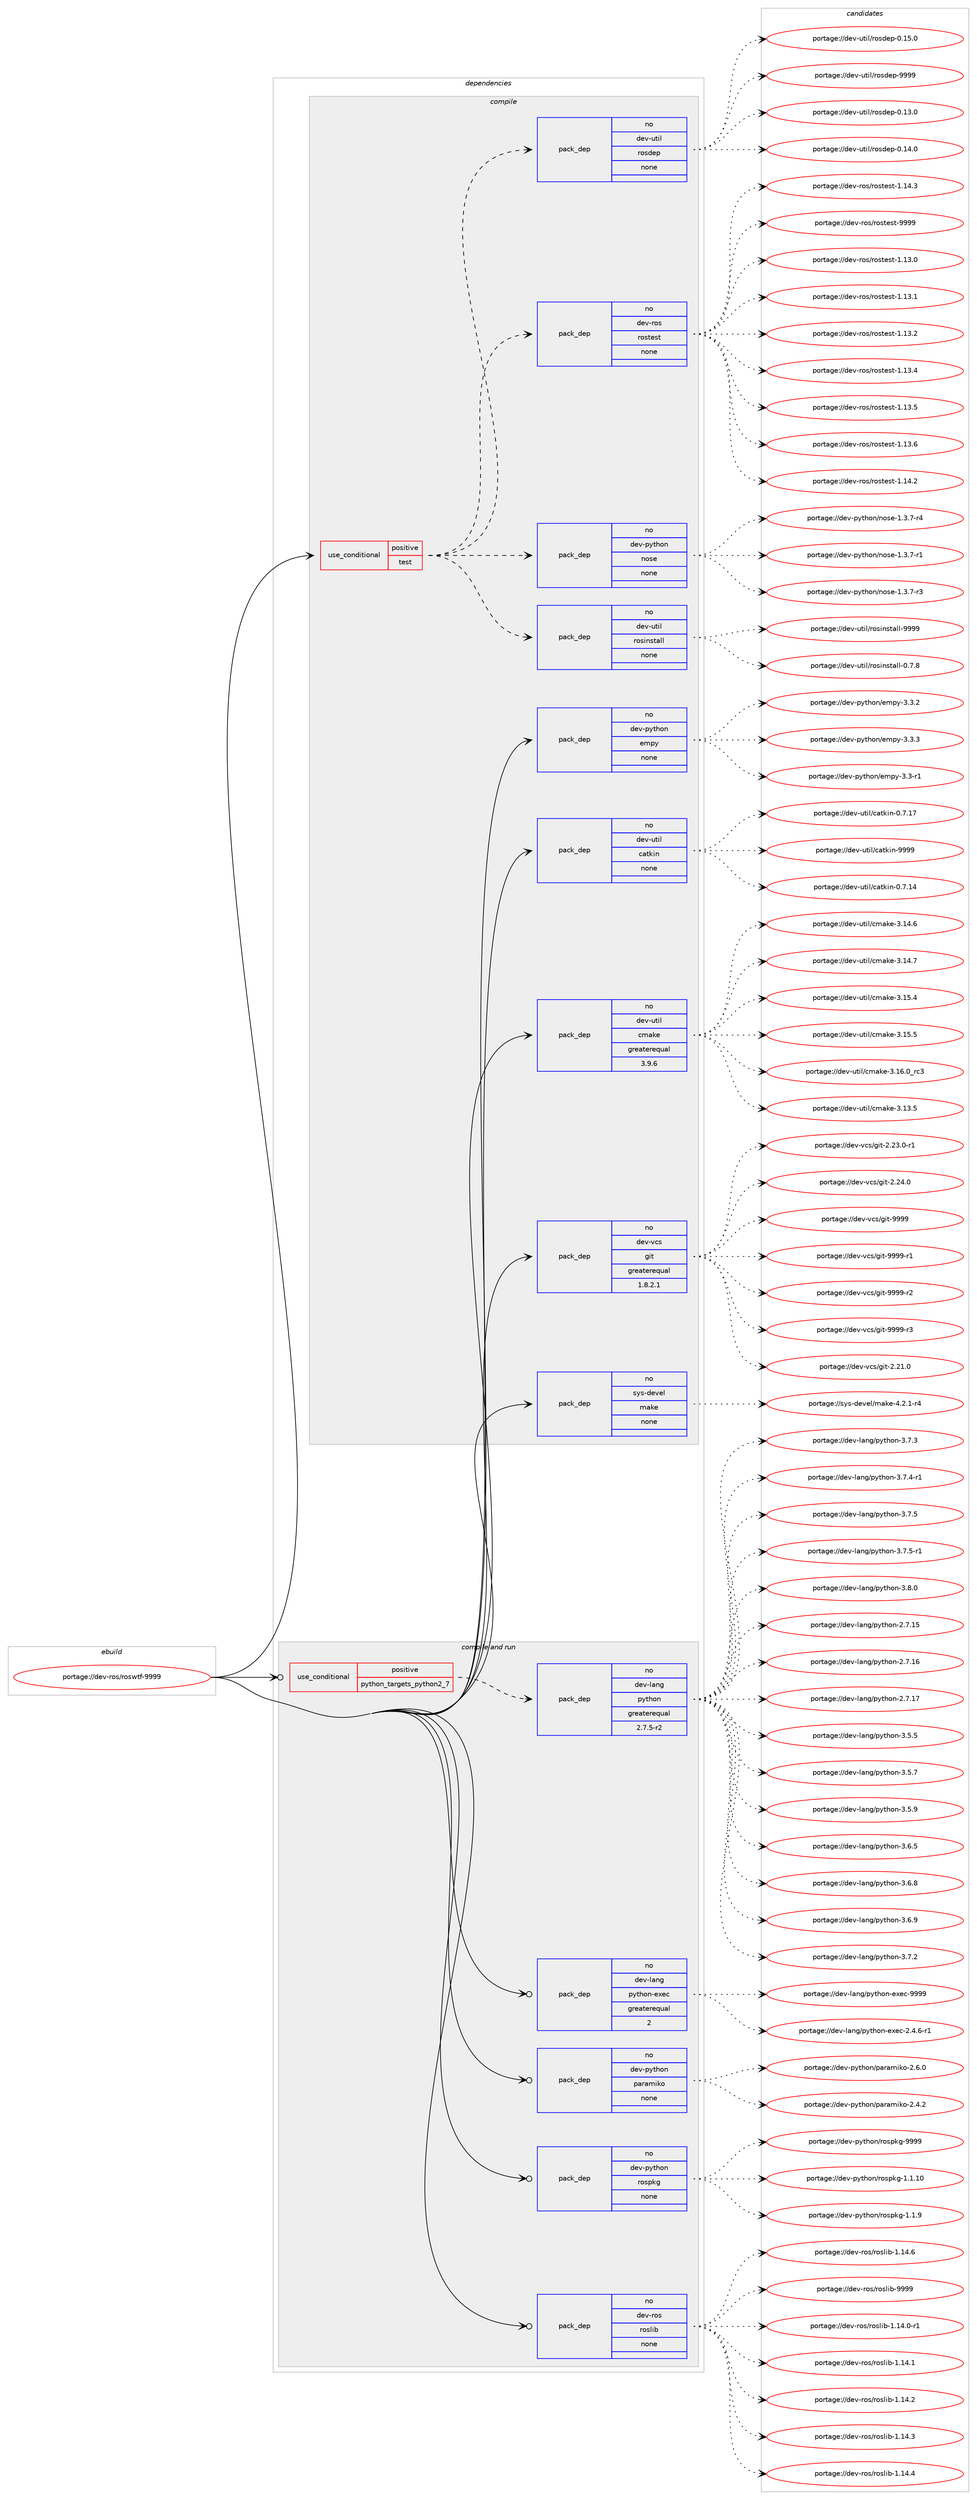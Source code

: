 digraph prolog {

# *************
# Graph options
# *************

newrank=true;
concentrate=true;
compound=true;
graph [rankdir=LR,fontname=Helvetica,fontsize=10,ranksep=1.5];#, ranksep=2.5, nodesep=0.2];
edge  [arrowhead=vee];
node  [fontname=Helvetica,fontsize=10];

# **********
# The ebuild
# **********

subgraph cluster_leftcol {
color=gray;
rank=same;
label=<<i>ebuild</i>>;
id [label="portage://dev-ros/roswtf-9999", color=red, width=4, href="../dev-ros/roswtf-9999.svg"];
}

# ****************
# The dependencies
# ****************

subgraph cluster_midcol {
color=gray;
label=<<i>dependencies</i>>;
subgraph cluster_compile {
fillcolor="#eeeeee";
style=filled;
label=<<i>compile</i>>;
subgraph cond44544 {
dependency200055 [label=<<TABLE BORDER="0" CELLBORDER="1" CELLSPACING="0" CELLPADDING="4"><TR><TD ROWSPAN="3" CELLPADDING="10">use_conditional</TD></TR><TR><TD>positive</TD></TR><TR><TD>test</TD></TR></TABLE>>, shape=none, color=red];
subgraph pack152083 {
dependency200056 [label=<<TABLE BORDER="0" CELLBORDER="1" CELLSPACING="0" CELLPADDING="4" WIDTH="220"><TR><TD ROWSPAN="6" CELLPADDING="30">pack_dep</TD></TR><TR><TD WIDTH="110">no</TD></TR><TR><TD>dev-ros</TD></TR><TR><TD>rostest</TD></TR><TR><TD>none</TD></TR><TR><TD></TD></TR></TABLE>>, shape=none, color=blue];
}
dependency200055:e -> dependency200056:w [weight=20,style="dashed",arrowhead="vee"];
subgraph pack152084 {
dependency200057 [label=<<TABLE BORDER="0" CELLBORDER="1" CELLSPACING="0" CELLPADDING="4" WIDTH="220"><TR><TD ROWSPAN="6" CELLPADDING="30">pack_dep</TD></TR><TR><TD WIDTH="110">no</TD></TR><TR><TD>dev-util</TD></TR><TR><TD>rosdep</TD></TR><TR><TD>none</TD></TR><TR><TD></TD></TR></TABLE>>, shape=none, color=blue];
}
dependency200055:e -> dependency200057:w [weight=20,style="dashed",arrowhead="vee"];
subgraph pack152085 {
dependency200058 [label=<<TABLE BORDER="0" CELLBORDER="1" CELLSPACING="0" CELLPADDING="4" WIDTH="220"><TR><TD ROWSPAN="6" CELLPADDING="30">pack_dep</TD></TR><TR><TD WIDTH="110">no</TD></TR><TR><TD>dev-util</TD></TR><TR><TD>rosinstall</TD></TR><TR><TD>none</TD></TR><TR><TD></TD></TR></TABLE>>, shape=none, color=blue];
}
dependency200055:e -> dependency200058:w [weight=20,style="dashed",arrowhead="vee"];
subgraph pack152086 {
dependency200059 [label=<<TABLE BORDER="0" CELLBORDER="1" CELLSPACING="0" CELLPADDING="4" WIDTH="220"><TR><TD ROWSPAN="6" CELLPADDING="30">pack_dep</TD></TR><TR><TD WIDTH="110">no</TD></TR><TR><TD>dev-python</TD></TR><TR><TD>nose</TD></TR><TR><TD>none</TD></TR><TR><TD></TD></TR></TABLE>>, shape=none, color=blue];
}
dependency200055:e -> dependency200059:w [weight=20,style="dashed",arrowhead="vee"];
}
id:e -> dependency200055:w [weight=20,style="solid",arrowhead="vee"];
subgraph pack152087 {
dependency200060 [label=<<TABLE BORDER="0" CELLBORDER="1" CELLSPACING="0" CELLPADDING="4" WIDTH="220"><TR><TD ROWSPAN="6" CELLPADDING="30">pack_dep</TD></TR><TR><TD WIDTH="110">no</TD></TR><TR><TD>dev-python</TD></TR><TR><TD>empy</TD></TR><TR><TD>none</TD></TR><TR><TD></TD></TR></TABLE>>, shape=none, color=blue];
}
id:e -> dependency200060:w [weight=20,style="solid",arrowhead="vee"];
subgraph pack152088 {
dependency200061 [label=<<TABLE BORDER="0" CELLBORDER="1" CELLSPACING="0" CELLPADDING="4" WIDTH="220"><TR><TD ROWSPAN="6" CELLPADDING="30">pack_dep</TD></TR><TR><TD WIDTH="110">no</TD></TR><TR><TD>dev-util</TD></TR><TR><TD>catkin</TD></TR><TR><TD>none</TD></TR><TR><TD></TD></TR></TABLE>>, shape=none, color=blue];
}
id:e -> dependency200061:w [weight=20,style="solid",arrowhead="vee"];
subgraph pack152089 {
dependency200062 [label=<<TABLE BORDER="0" CELLBORDER="1" CELLSPACING="0" CELLPADDING="4" WIDTH="220"><TR><TD ROWSPAN="6" CELLPADDING="30">pack_dep</TD></TR><TR><TD WIDTH="110">no</TD></TR><TR><TD>dev-util</TD></TR><TR><TD>cmake</TD></TR><TR><TD>greaterequal</TD></TR><TR><TD>3.9.6</TD></TR></TABLE>>, shape=none, color=blue];
}
id:e -> dependency200062:w [weight=20,style="solid",arrowhead="vee"];
subgraph pack152090 {
dependency200063 [label=<<TABLE BORDER="0" CELLBORDER="1" CELLSPACING="0" CELLPADDING="4" WIDTH="220"><TR><TD ROWSPAN="6" CELLPADDING="30">pack_dep</TD></TR><TR><TD WIDTH="110">no</TD></TR><TR><TD>dev-vcs</TD></TR><TR><TD>git</TD></TR><TR><TD>greaterequal</TD></TR><TR><TD>1.8.2.1</TD></TR></TABLE>>, shape=none, color=blue];
}
id:e -> dependency200063:w [weight=20,style="solid",arrowhead="vee"];
subgraph pack152091 {
dependency200064 [label=<<TABLE BORDER="0" CELLBORDER="1" CELLSPACING="0" CELLPADDING="4" WIDTH="220"><TR><TD ROWSPAN="6" CELLPADDING="30">pack_dep</TD></TR><TR><TD WIDTH="110">no</TD></TR><TR><TD>sys-devel</TD></TR><TR><TD>make</TD></TR><TR><TD>none</TD></TR><TR><TD></TD></TR></TABLE>>, shape=none, color=blue];
}
id:e -> dependency200064:w [weight=20,style="solid",arrowhead="vee"];
}
subgraph cluster_compileandrun {
fillcolor="#eeeeee";
style=filled;
label=<<i>compile and run</i>>;
subgraph cond44545 {
dependency200065 [label=<<TABLE BORDER="0" CELLBORDER="1" CELLSPACING="0" CELLPADDING="4"><TR><TD ROWSPAN="3" CELLPADDING="10">use_conditional</TD></TR><TR><TD>positive</TD></TR><TR><TD>python_targets_python2_7</TD></TR></TABLE>>, shape=none, color=red];
subgraph pack152092 {
dependency200066 [label=<<TABLE BORDER="0" CELLBORDER="1" CELLSPACING="0" CELLPADDING="4" WIDTH="220"><TR><TD ROWSPAN="6" CELLPADDING="30">pack_dep</TD></TR><TR><TD WIDTH="110">no</TD></TR><TR><TD>dev-lang</TD></TR><TR><TD>python</TD></TR><TR><TD>greaterequal</TD></TR><TR><TD>2.7.5-r2</TD></TR></TABLE>>, shape=none, color=blue];
}
dependency200065:e -> dependency200066:w [weight=20,style="dashed",arrowhead="vee"];
}
id:e -> dependency200065:w [weight=20,style="solid",arrowhead="odotvee"];
subgraph pack152093 {
dependency200067 [label=<<TABLE BORDER="0" CELLBORDER="1" CELLSPACING="0" CELLPADDING="4" WIDTH="220"><TR><TD ROWSPAN="6" CELLPADDING="30">pack_dep</TD></TR><TR><TD WIDTH="110">no</TD></TR><TR><TD>dev-lang</TD></TR><TR><TD>python-exec</TD></TR><TR><TD>greaterequal</TD></TR><TR><TD>2</TD></TR></TABLE>>, shape=none, color=blue];
}
id:e -> dependency200067:w [weight=20,style="solid",arrowhead="odotvee"];
subgraph pack152094 {
dependency200068 [label=<<TABLE BORDER="0" CELLBORDER="1" CELLSPACING="0" CELLPADDING="4" WIDTH="220"><TR><TD ROWSPAN="6" CELLPADDING="30">pack_dep</TD></TR><TR><TD WIDTH="110">no</TD></TR><TR><TD>dev-python</TD></TR><TR><TD>paramiko</TD></TR><TR><TD>none</TD></TR><TR><TD></TD></TR></TABLE>>, shape=none, color=blue];
}
id:e -> dependency200068:w [weight=20,style="solid",arrowhead="odotvee"];
subgraph pack152095 {
dependency200069 [label=<<TABLE BORDER="0" CELLBORDER="1" CELLSPACING="0" CELLPADDING="4" WIDTH="220"><TR><TD ROWSPAN="6" CELLPADDING="30">pack_dep</TD></TR><TR><TD WIDTH="110">no</TD></TR><TR><TD>dev-python</TD></TR><TR><TD>rospkg</TD></TR><TR><TD>none</TD></TR><TR><TD></TD></TR></TABLE>>, shape=none, color=blue];
}
id:e -> dependency200069:w [weight=20,style="solid",arrowhead="odotvee"];
subgraph pack152096 {
dependency200070 [label=<<TABLE BORDER="0" CELLBORDER="1" CELLSPACING="0" CELLPADDING="4" WIDTH="220"><TR><TD ROWSPAN="6" CELLPADDING="30">pack_dep</TD></TR><TR><TD WIDTH="110">no</TD></TR><TR><TD>dev-ros</TD></TR><TR><TD>roslib</TD></TR><TR><TD>none</TD></TR><TR><TD></TD></TR></TABLE>>, shape=none, color=blue];
}
id:e -> dependency200070:w [weight=20,style="solid",arrowhead="odotvee"];
}
subgraph cluster_run {
fillcolor="#eeeeee";
style=filled;
label=<<i>run</i>>;
}
}

# **************
# The candidates
# **************

subgraph cluster_choices {
rank=same;
color=gray;
label=<<i>candidates</i>>;

subgraph choice152083 {
color=black;
nodesep=1;
choiceportage100101118451141111154711411111511610111511645494649514648 [label="portage://dev-ros/rostest-1.13.0", color=red, width=4,href="../dev-ros/rostest-1.13.0.svg"];
choiceportage100101118451141111154711411111511610111511645494649514649 [label="portage://dev-ros/rostest-1.13.1", color=red, width=4,href="../dev-ros/rostest-1.13.1.svg"];
choiceportage100101118451141111154711411111511610111511645494649514650 [label="portage://dev-ros/rostest-1.13.2", color=red, width=4,href="../dev-ros/rostest-1.13.2.svg"];
choiceportage100101118451141111154711411111511610111511645494649514652 [label="portage://dev-ros/rostest-1.13.4", color=red, width=4,href="../dev-ros/rostest-1.13.4.svg"];
choiceportage100101118451141111154711411111511610111511645494649514653 [label="portage://dev-ros/rostest-1.13.5", color=red, width=4,href="../dev-ros/rostest-1.13.5.svg"];
choiceportage100101118451141111154711411111511610111511645494649514654 [label="portage://dev-ros/rostest-1.13.6", color=red, width=4,href="../dev-ros/rostest-1.13.6.svg"];
choiceportage100101118451141111154711411111511610111511645494649524650 [label="portage://dev-ros/rostest-1.14.2", color=red, width=4,href="../dev-ros/rostest-1.14.2.svg"];
choiceportage100101118451141111154711411111511610111511645494649524651 [label="portage://dev-ros/rostest-1.14.3", color=red, width=4,href="../dev-ros/rostest-1.14.3.svg"];
choiceportage10010111845114111115471141111151161011151164557575757 [label="portage://dev-ros/rostest-9999", color=red, width=4,href="../dev-ros/rostest-9999.svg"];
dependency200056:e -> choiceportage100101118451141111154711411111511610111511645494649514648:w [style=dotted,weight="100"];
dependency200056:e -> choiceportage100101118451141111154711411111511610111511645494649514649:w [style=dotted,weight="100"];
dependency200056:e -> choiceportage100101118451141111154711411111511610111511645494649514650:w [style=dotted,weight="100"];
dependency200056:e -> choiceportage100101118451141111154711411111511610111511645494649514652:w [style=dotted,weight="100"];
dependency200056:e -> choiceportage100101118451141111154711411111511610111511645494649514653:w [style=dotted,weight="100"];
dependency200056:e -> choiceportage100101118451141111154711411111511610111511645494649514654:w [style=dotted,weight="100"];
dependency200056:e -> choiceportage100101118451141111154711411111511610111511645494649524650:w [style=dotted,weight="100"];
dependency200056:e -> choiceportage100101118451141111154711411111511610111511645494649524651:w [style=dotted,weight="100"];
dependency200056:e -> choiceportage10010111845114111115471141111151161011151164557575757:w [style=dotted,weight="100"];
}
subgraph choice152084 {
color=black;
nodesep=1;
choiceportage100101118451171161051084711411111510010111245484649514648 [label="portage://dev-util/rosdep-0.13.0", color=red, width=4,href="../dev-util/rosdep-0.13.0.svg"];
choiceportage100101118451171161051084711411111510010111245484649524648 [label="portage://dev-util/rosdep-0.14.0", color=red, width=4,href="../dev-util/rosdep-0.14.0.svg"];
choiceportage100101118451171161051084711411111510010111245484649534648 [label="portage://dev-util/rosdep-0.15.0", color=red, width=4,href="../dev-util/rosdep-0.15.0.svg"];
choiceportage10010111845117116105108471141111151001011124557575757 [label="portage://dev-util/rosdep-9999", color=red, width=4,href="../dev-util/rosdep-9999.svg"];
dependency200057:e -> choiceportage100101118451171161051084711411111510010111245484649514648:w [style=dotted,weight="100"];
dependency200057:e -> choiceportage100101118451171161051084711411111510010111245484649524648:w [style=dotted,weight="100"];
dependency200057:e -> choiceportage100101118451171161051084711411111510010111245484649534648:w [style=dotted,weight="100"];
dependency200057:e -> choiceportage10010111845117116105108471141111151001011124557575757:w [style=dotted,weight="100"];
}
subgraph choice152085 {
color=black;
nodesep=1;
choiceportage100101118451171161051084711411111510511011511697108108454846554656 [label="portage://dev-util/rosinstall-0.7.8", color=red, width=4,href="../dev-util/rosinstall-0.7.8.svg"];
choiceportage1001011184511711610510847114111115105110115116971081084557575757 [label="portage://dev-util/rosinstall-9999", color=red, width=4,href="../dev-util/rosinstall-9999.svg"];
dependency200058:e -> choiceportage100101118451171161051084711411111510511011511697108108454846554656:w [style=dotted,weight="100"];
dependency200058:e -> choiceportage1001011184511711610510847114111115105110115116971081084557575757:w [style=dotted,weight="100"];
}
subgraph choice152086 {
color=black;
nodesep=1;
choiceportage10010111845112121116104111110471101111151014549465146554511449 [label="portage://dev-python/nose-1.3.7-r1", color=red, width=4,href="../dev-python/nose-1.3.7-r1.svg"];
choiceportage10010111845112121116104111110471101111151014549465146554511451 [label="portage://dev-python/nose-1.3.7-r3", color=red, width=4,href="../dev-python/nose-1.3.7-r3.svg"];
choiceportage10010111845112121116104111110471101111151014549465146554511452 [label="portage://dev-python/nose-1.3.7-r4", color=red, width=4,href="../dev-python/nose-1.3.7-r4.svg"];
dependency200059:e -> choiceportage10010111845112121116104111110471101111151014549465146554511449:w [style=dotted,weight="100"];
dependency200059:e -> choiceportage10010111845112121116104111110471101111151014549465146554511451:w [style=dotted,weight="100"];
dependency200059:e -> choiceportage10010111845112121116104111110471101111151014549465146554511452:w [style=dotted,weight="100"];
}
subgraph choice152087 {
color=black;
nodesep=1;
choiceportage1001011184511212111610411111047101109112121455146514511449 [label="portage://dev-python/empy-3.3-r1", color=red, width=4,href="../dev-python/empy-3.3-r1.svg"];
choiceportage1001011184511212111610411111047101109112121455146514650 [label="portage://dev-python/empy-3.3.2", color=red, width=4,href="../dev-python/empy-3.3.2.svg"];
choiceportage1001011184511212111610411111047101109112121455146514651 [label="portage://dev-python/empy-3.3.3", color=red, width=4,href="../dev-python/empy-3.3.3.svg"];
dependency200060:e -> choiceportage1001011184511212111610411111047101109112121455146514511449:w [style=dotted,weight="100"];
dependency200060:e -> choiceportage1001011184511212111610411111047101109112121455146514650:w [style=dotted,weight="100"];
dependency200060:e -> choiceportage1001011184511212111610411111047101109112121455146514651:w [style=dotted,weight="100"];
}
subgraph choice152088 {
color=black;
nodesep=1;
choiceportage1001011184511711610510847999711610710511045484655464952 [label="portage://dev-util/catkin-0.7.14", color=red, width=4,href="../dev-util/catkin-0.7.14.svg"];
choiceportage1001011184511711610510847999711610710511045484655464955 [label="portage://dev-util/catkin-0.7.17", color=red, width=4,href="../dev-util/catkin-0.7.17.svg"];
choiceportage100101118451171161051084799971161071051104557575757 [label="portage://dev-util/catkin-9999", color=red, width=4,href="../dev-util/catkin-9999.svg"];
dependency200061:e -> choiceportage1001011184511711610510847999711610710511045484655464952:w [style=dotted,weight="100"];
dependency200061:e -> choiceportage1001011184511711610510847999711610710511045484655464955:w [style=dotted,weight="100"];
dependency200061:e -> choiceportage100101118451171161051084799971161071051104557575757:w [style=dotted,weight="100"];
}
subgraph choice152089 {
color=black;
nodesep=1;
choiceportage1001011184511711610510847991099710710145514649514653 [label="portage://dev-util/cmake-3.13.5", color=red, width=4,href="../dev-util/cmake-3.13.5.svg"];
choiceportage1001011184511711610510847991099710710145514649524654 [label="portage://dev-util/cmake-3.14.6", color=red, width=4,href="../dev-util/cmake-3.14.6.svg"];
choiceportage1001011184511711610510847991099710710145514649524655 [label="portage://dev-util/cmake-3.14.7", color=red, width=4,href="../dev-util/cmake-3.14.7.svg"];
choiceportage1001011184511711610510847991099710710145514649534652 [label="portage://dev-util/cmake-3.15.4", color=red, width=4,href="../dev-util/cmake-3.15.4.svg"];
choiceportage1001011184511711610510847991099710710145514649534653 [label="portage://dev-util/cmake-3.15.5", color=red, width=4,href="../dev-util/cmake-3.15.5.svg"];
choiceportage1001011184511711610510847991099710710145514649544648951149951 [label="portage://dev-util/cmake-3.16.0_rc3", color=red, width=4,href="../dev-util/cmake-3.16.0_rc3.svg"];
dependency200062:e -> choiceportage1001011184511711610510847991099710710145514649514653:w [style=dotted,weight="100"];
dependency200062:e -> choiceportage1001011184511711610510847991099710710145514649524654:w [style=dotted,weight="100"];
dependency200062:e -> choiceportage1001011184511711610510847991099710710145514649524655:w [style=dotted,weight="100"];
dependency200062:e -> choiceportage1001011184511711610510847991099710710145514649534652:w [style=dotted,weight="100"];
dependency200062:e -> choiceportage1001011184511711610510847991099710710145514649534653:w [style=dotted,weight="100"];
dependency200062:e -> choiceportage1001011184511711610510847991099710710145514649544648951149951:w [style=dotted,weight="100"];
}
subgraph choice152090 {
color=black;
nodesep=1;
choiceportage10010111845118991154710310511645504650494648 [label="portage://dev-vcs/git-2.21.0", color=red, width=4,href="../dev-vcs/git-2.21.0.svg"];
choiceportage100101118451189911547103105116455046505146484511449 [label="portage://dev-vcs/git-2.23.0-r1", color=red, width=4,href="../dev-vcs/git-2.23.0-r1.svg"];
choiceportage10010111845118991154710310511645504650524648 [label="portage://dev-vcs/git-2.24.0", color=red, width=4,href="../dev-vcs/git-2.24.0.svg"];
choiceportage1001011184511899115471031051164557575757 [label="portage://dev-vcs/git-9999", color=red, width=4,href="../dev-vcs/git-9999.svg"];
choiceportage10010111845118991154710310511645575757574511449 [label="portage://dev-vcs/git-9999-r1", color=red, width=4,href="../dev-vcs/git-9999-r1.svg"];
choiceportage10010111845118991154710310511645575757574511450 [label="portage://dev-vcs/git-9999-r2", color=red, width=4,href="../dev-vcs/git-9999-r2.svg"];
choiceportage10010111845118991154710310511645575757574511451 [label="portage://dev-vcs/git-9999-r3", color=red, width=4,href="../dev-vcs/git-9999-r3.svg"];
dependency200063:e -> choiceportage10010111845118991154710310511645504650494648:w [style=dotted,weight="100"];
dependency200063:e -> choiceportage100101118451189911547103105116455046505146484511449:w [style=dotted,weight="100"];
dependency200063:e -> choiceportage10010111845118991154710310511645504650524648:w [style=dotted,weight="100"];
dependency200063:e -> choiceportage1001011184511899115471031051164557575757:w [style=dotted,weight="100"];
dependency200063:e -> choiceportage10010111845118991154710310511645575757574511449:w [style=dotted,weight="100"];
dependency200063:e -> choiceportage10010111845118991154710310511645575757574511450:w [style=dotted,weight="100"];
dependency200063:e -> choiceportage10010111845118991154710310511645575757574511451:w [style=dotted,weight="100"];
}
subgraph choice152091 {
color=black;
nodesep=1;
choiceportage1151211154510010111810110847109971071014552465046494511452 [label="portage://sys-devel/make-4.2.1-r4", color=red, width=4,href="../sys-devel/make-4.2.1-r4.svg"];
dependency200064:e -> choiceportage1151211154510010111810110847109971071014552465046494511452:w [style=dotted,weight="100"];
}
subgraph choice152092 {
color=black;
nodesep=1;
choiceportage10010111845108971101034711212111610411111045504655464953 [label="portage://dev-lang/python-2.7.15", color=red, width=4,href="../dev-lang/python-2.7.15.svg"];
choiceportage10010111845108971101034711212111610411111045504655464954 [label="portage://dev-lang/python-2.7.16", color=red, width=4,href="../dev-lang/python-2.7.16.svg"];
choiceportage10010111845108971101034711212111610411111045504655464955 [label="portage://dev-lang/python-2.7.17", color=red, width=4,href="../dev-lang/python-2.7.17.svg"];
choiceportage100101118451089711010347112121116104111110455146534653 [label="portage://dev-lang/python-3.5.5", color=red, width=4,href="../dev-lang/python-3.5.5.svg"];
choiceportage100101118451089711010347112121116104111110455146534655 [label="portage://dev-lang/python-3.5.7", color=red, width=4,href="../dev-lang/python-3.5.7.svg"];
choiceportage100101118451089711010347112121116104111110455146534657 [label="portage://dev-lang/python-3.5.9", color=red, width=4,href="../dev-lang/python-3.5.9.svg"];
choiceportage100101118451089711010347112121116104111110455146544653 [label="portage://dev-lang/python-3.6.5", color=red, width=4,href="../dev-lang/python-3.6.5.svg"];
choiceportage100101118451089711010347112121116104111110455146544656 [label="portage://dev-lang/python-3.6.8", color=red, width=4,href="../dev-lang/python-3.6.8.svg"];
choiceportage100101118451089711010347112121116104111110455146544657 [label="portage://dev-lang/python-3.6.9", color=red, width=4,href="../dev-lang/python-3.6.9.svg"];
choiceportage100101118451089711010347112121116104111110455146554650 [label="portage://dev-lang/python-3.7.2", color=red, width=4,href="../dev-lang/python-3.7.2.svg"];
choiceportage100101118451089711010347112121116104111110455146554651 [label="portage://dev-lang/python-3.7.3", color=red, width=4,href="../dev-lang/python-3.7.3.svg"];
choiceportage1001011184510897110103471121211161041111104551465546524511449 [label="portage://dev-lang/python-3.7.4-r1", color=red, width=4,href="../dev-lang/python-3.7.4-r1.svg"];
choiceportage100101118451089711010347112121116104111110455146554653 [label="portage://dev-lang/python-3.7.5", color=red, width=4,href="../dev-lang/python-3.7.5.svg"];
choiceportage1001011184510897110103471121211161041111104551465546534511449 [label="portage://dev-lang/python-3.7.5-r1", color=red, width=4,href="../dev-lang/python-3.7.5-r1.svg"];
choiceportage100101118451089711010347112121116104111110455146564648 [label="portage://dev-lang/python-3.8.0", color=red, width=4,href="../dev-lang/python-3.8.0.svg"];
dependency200066:e -> choiceportage10010111845108971101034711212111610411111045504655464953:w [style=dotted,weight="100"];
dependency200066:e -> choiceportage10010111845108971101034711212111610411111045504655464954:w [style=dotted,weight="100"];
dependency200066:e -> choiceportage10010111845108971101034711212111610411111045504655464955:w [style=dotted,weight="100"];
dependency200066:e -> choiceportage100101118451089711010347112121116104111110455146534653:w [style=dotted,weight="100"];
dependency200066:e -> choiceportage100101118451089711010347112121116104111110455146534655:w [style=dotted,weight="100"];
dependency200066:e -> choiceportage100101118451089711010347112121116104111110455146534657:w [style=dotted,weight="100"];
dependency200066:e -> choiceportage100101118451089711010347112121116104111110455146544653:w [style=dotted,weight="100"];
dependency200066:e -> choiceportage100101118451089711010347112121116104111110455146544656:w [style=dotted,weight="100"];
dependency200066:e -> choiceportage100101118451089711010347112121116104111110455146544657:w [style=dotted,weight="100"];
dependency200066:e -> choiceportage100101118451089711010347112121116104111110455146554650:w [style=dotted,weight="100"];
dependency200066:e -> choiceportage100101118451089711010347112121116104111110455146554651:w [style=dotted,weight="100"];
dependency200066:e -> choiceportage1001011184510897110103471121211161041111104551465546524511449:w [style=dotted,weight="100"];
dependency200066:e -> choiceportage100101118451089711010347112121116104111110455146554653:w [style=dotted,weight="100"];
dependency200066:e -> choiceportage1001011184510897110103471121211161041111104551465546534511449:w [style=dotted,weight="100"];
dependency200066:e -> choiceportage100101118451089711010347112121116104111110455146564648:w [style=dotted,weight="100"];
}
subgraph choice152093 {
color=black;
nodesep=1;
choiceportage10010111845108971101034711212111610411111045101120101994550465246544511449 [label="portage://dev-lang/python-exec-2.4.6-r1", color=red, width=4,href="../dev-lang/python-exec-2.4.6-r1.svg"];
choiceportage10010111845108971101034711212111610411111045101120101994557575757 [label="portage://dev-lang/python-exec-9999", color=red, width=4,href="../dev-lang/python-exec-9999.svg"];
dependency200067:e -> choiceportage10010111845108971101034711212111610411111045101120101994550465246544511449:w [style=dotted,weight="100"];
dependency200067:e -> choiceportage10010111845108971101034711212111610411111045101120101994557575757:w [style=dotted,weight="100"];
}
subgraph choice152094 {
color=black;
nodesep=1;
choiceportage10010111845112121116104111110471129711497109105107111455046524650 [label="portage://dev-python/paramiko-2.4.2", color=red, width=4,href="../dev-python/paramiko-2.4.2.svg"];
choiceportage10010111845112121116104111110471129711497109105107111455046544648 [label="portage://dev-python/paramiko-2.6.0", color=red, width=4,href="../dev-python/paramiko-2.6.0.svg"];
dependency200068:e -> choiceportage10010111845112121116104111110471129711497109105107111455046524650:w [style=dotted,weight="100"];
dependency200068:e -> choiceportage10010111845112121116104111110471129711497109105107111455046544648:w [style=dotted,weight="100"];
}
subgraph choice152095 {
color=black;
nodesep=1;
choiceportage100101118451121211161041111104711411111511210710345494649464948 [label="portage://dev-python/rospkg-1.1.10", color=red, width=4,href="../dev-python/rospkg-1.1.10.svg"];
choiceportage1001011184511212111610411111047114111115112107103454946494657 [label="portage://dev-python/rospkg-1.1.9", color=red, width=4,href="../dev-python/rospkg-1.1.9.svg"];
choiceportage10010111845112121116104111110471141111151121071034557575757 [label="portage://dev-python/rospkg-9999", color=red, width=4,href="../dev-python/rospkg-9999.svg"];
dependency200069:e -> choiceportage100101118451121211161041111104711411111511210710345494649464948:w [style=dotted,weight="100"];
dependency200069:e -> choiceportage1001011184511212111610411111047114111115112107103454946494657:w [style=dotted,weight="100"];
dependency200069:e -> choiceportage10010111845112121116104111110471141111151121071034557575757:w [style=dotted,weight="100"];
}
subgraph choice152096 {
color=black;
nodesep=1;
choiceportage100101118451141111154711411111510810598454946495246484511449 [label="portage://dev-ros/roslib-1.14.0-r1", color=red, width=4,href="../dev-ros/roslib-1.14.0-r1.svg"];
choiceportage10010111845114111115471141111151081059845494649524649 [label="portage://dev-ros/roslib-1.14.1", color=red, width=4,href="../dev-ros/roslib-1.14.1.svg"];
choiceportage10010111845114111115471141111151081059845494649524650 [label="portage://dev-ros/roslib-1.14.2", color=red, width=4,href="../dev-ros/roslib-1.14.2.svg"];
choiceportage10010111845114111115471141111151081059845494649524651 [label="portage://dev-ros/roslib-1.14.3", color=red, width=4,href="../dev-ros/roslib-1.14.3.svg"];
choiceportage10010111845114111115471141111151081059845494649524652 [label="portage://dev-ros/roslib-1.14.4", color=red, width=4,href="../dev-ros/roslib-1.14.4.svg"];
choiceportage10010111845114111115471141111151081059845494649524654 [label="portage://dev-ros/roslib-1.14.6", color=red, width=4,href="../dev-ros/roslib-1.14.6.svg"];
choiceportage1001011184511411111547114111115108105984557575757 [label="portage://dev-ros/roslib-9999", color=red, width=4,href="../dev-ros/roslib-9999.svg"];
dependency200070:e -> choiceportage100101118451141111154711411111510810598454946495246484511449:w [style=dotted,weight="100"];
dependency200070:e -> choiceportage10010111845114111115471141111151081059845494649524649:w [style=dotted,weight="100"];
dependency200070:e -> choiceportage10010111845114111115471141111151081059845494649524650:w [style=dotted,weight="100"];
dependency200070:e -> choiceportage10010111845114111115471141111151081059845494649524651:w [style=dotted,weight="100"];
dependency200070:e -> choiceportage10010111845114111115471141111151081059845494649524652:w [style=dotted,weight="100"];
dependency200070:e -> choiceportage10010111845114111115471141111151081059845494649524654:w [style=dotted,weight="100"];
dependency200070:e -> choiceportage1001011184511411111547114111115108105984557575757:w [style=dotted,weight="100"];
}
}

}
